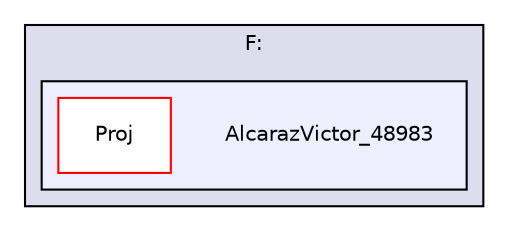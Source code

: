 digraph "F:/AlcarazVictor_48983" {
  compound=true
  node [ fontsize="10", fontname="Helvetica"];
  edge [ labelfontsize="10", labelfontname="Helvetica"];
  subgraph clusterdir_3a581ba30d25676e4b797b1f96d53b45 {
    graph [ bgcolor="#ddddee", pencolor="black", label="F:" fontname="Helvetica", fontsize="10", URL="dir_3a581ba30d25676e4b797b1f96d53b45.html"]
  subgraph clusterdir_2600a0409e4f442d39ed99ff7a45e31a {
    graph [ bgcolor="#eeeeff", pencolor="black", label="" URL="dir_2600a0409e4f442d39ed99ff7a45e31a.html"];
    dir_2600a0409e4f442d39ed99ff7a45e31a [shape=plaintext label="AlcarazVictor_48983"];
    dir_a0eb2fd5d10cb036effb93f369f63a70 [shape=box label="Proj" color="red" fillcolor="white" style="filled" URL="dir_a0eb2fd5d10cb036effb93f369f63a70.html"];
  }
  }
}
